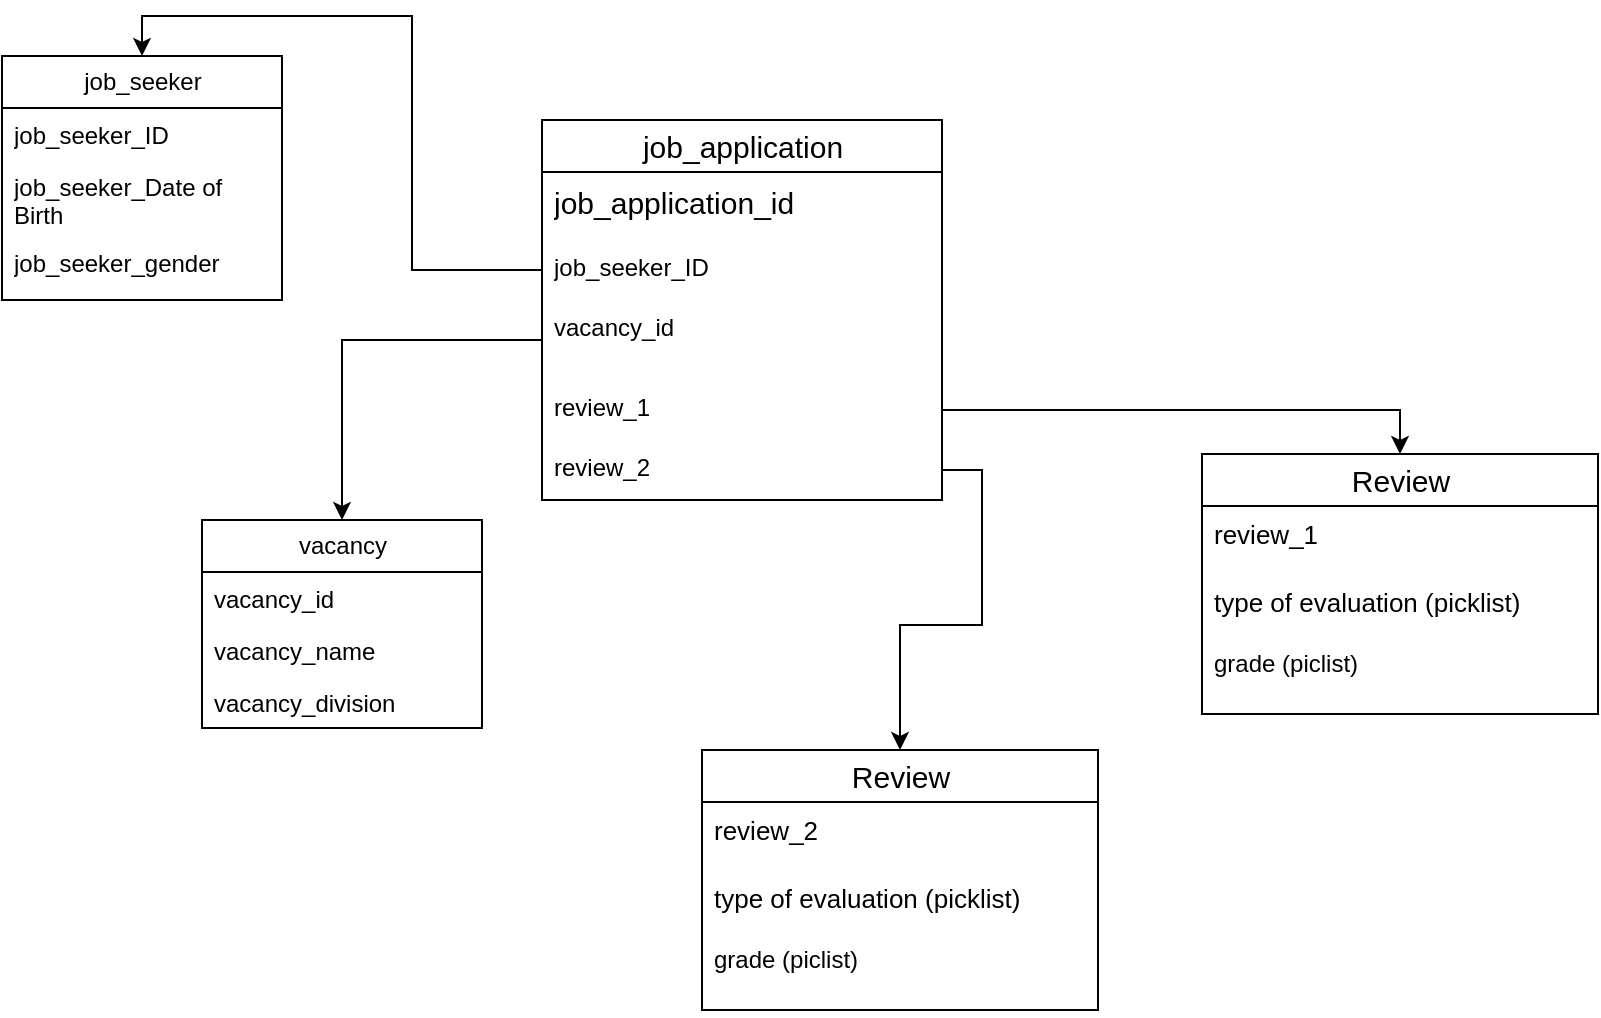 <mxfile version="20.7.4" type="github">
  <diagram id="2GgVIb7Z59eeOR562pFj" name="Страница 1">
    <mxGraphModel dx="1050" dy="549" grid="1" gridSize="10" guides="1" tooltips="1" connect="1" arrows="1" fold="1" page="1" pageScale="1" pageWidth="827" pageHeight="1169" math="0" shadow="0">
      <root>
        <mxCell id="0" />
        <mxCell id="1" parent="0" />
        <mxCell id="G0CQ5FTxM2FuH2LqOnei-1" value="&lt;span style=&quot;&quot;&gt;job_seeker&lt;/span&gt;" style="swimlane;fontStyle=0;childLayout=stackLayout;horizontal=1;startSize=26;fillColor=none;horizontalStack=0;resizeParent=1;resizeParentMax=0;resizeLast=0;collapsible=1;marginBottom=0;html=1;" parent="1" vertex="1">
          <mxGeometry x="20" y="68" width="140" height="122" as="geometry">
            <mxRectangle x="600" y="20" width="100" height="30" as="alternateBounds" />
          </mxGeometry>
        </mxCell>
        <mxCell id="G0CQ5FTxM2FuH2LqOnei-2" value="&lt;span style=&quot;text-align: center;&quot;&gt;job_seeker_&lt;/span&gt;ID" style="text;strokeColor=none;fillColor=none;align=left;verticalAlign=top;spacingLeft=4;spacingRight=4;overflow=hidden;rotatable=0;points=[[0,0.5],[1,0.5]];portConstraint=eastwest;whiteSpace=wrap;html=1;" parent="G0CQ5FTxM2FuH2LqOnei-1" vertex="1">
          <mxGeometry y="26" width="140" height="26" as="geometry" />
        </mxCell>
        <mxCell id="G0CQ5FTxM2FuH2LqOnei-3" value="&lt;span style=&quot;text-align: center;&quot;&gt;job_seeker_&lt;/span&gt;Date of Birth" style="text;strokeColor=none;fillColor=none;align=left;verticalAlign=top;spacingLeft=4;spacingRight=4;overflow=hidden;rotatable=0;points=[[0,0.5],[1,0.5]];portConstraint=eastwest;whiteSpace=wrap;html=1;" parent="G0CQ5FTxM2FuH2LqOnei-1" vertex="1">
          <mxGeometry y="52" width="140" height="38" as="geometry" />
        </mxCell>
        <mxCell id="G0CQ5FTxM2FuH2LqOnei-4" value="&lt;span style=&quot;text-align: center;&quot;&gt;job_seeker_&lt;/span&gt;gender" style="text;strokeColor=none;fillColor=none;align=left;verticalAlign=top;spacingLeft=4;spacingRight=4;overflow=hidden;rotatable=0;points=[[0,0.5],[1,0.5]];portConstraint=eastwest;whiteSpace=wrap;html=1;" parent="G0CQ5FTxM2FuH2LqOnei-1" vertex="1">
          <mxGeometry y="90" width="140" height="32" as="geometry" />
        </mxCell>
        <mxCell id="G0CQ5FTxM2FuH2LqOnei-5" value="&lt;span style=&quot;&quot;&gt;vacancy&lt;/span&gt;" style="swimlane;fontStyle=0;childLayout=stackLayout;horizontal=1;startSize=26;fillColor=none;horizontalStack=0;resizeParent=1;resizeParentMax=0;resizeLast=0;collapsible=1;marginBottom=0;html=1;" parent="1" vertex="1">
          <mxGeometry x="120" y="300" width="140" height="104" as="geometry">
            <mxRectangle x="600" y="20" width="100" height="30" as="alternateBounds" />
          </mxGeometry>
        </mxCell>
        <mxCell id="G0CQ5FTxM2FuH2LqOnei-6" value="vacancy_id&lt;br&gt;" style="text;strokeColor=none;fillColor=none;align=left;verticalAlign=top;spacingLeft=4;spacingRight=4;overflow=hidden;rotatable=0;points=[[0,0.5],[1,0.5]];portConstraint=eastwest;whiteSpace=wrap;html=1;" parent="G0CQ5FTxM2FuH2LqOnei-5" vertex="1">
          <mxGeometry y="26" width="140" height="26" as="geometry" />
        </mxCell>
        <mxCell id="G0CQ5FTxM2FuH2LqOnei-7" value="vacancy_name" style="text;strokeColor=none;fillColor=none;align=left;verticalAlign=top;spacingLeft=4;spacingRight=4;overflow=hidden;rotatable=0;points=[[0,0.5],[1,0.5]];portConstraint=eastwest;whiteSpace=wrap;html=1;" parent="G0CQ5FTxM2FuH2LqOnei-5" vertex="1">
          <mxGeometry y="52" width="140" height="26" as="geometry" />
        </mxCell>
        <mxCell id="G0CQ5FTxM2FuH2LqOnei-8" value="vacancy_division" style="text;strokeColor=none;fillColor=none;align=left;verticalAlign=top;spacingLeft=4;spacingRight=4;overflow=hidden;rotatable=0;points=[[0,0.5],[1,0.5]];portConstraint=eastwest;whiteSpace=wrap;html=1;" parent="G0CQ5FTxM2FuH2LqOnei-5" vertex="1">
          <mxGeometry y="78" width="140" height="26" as="geometry" />
        </mxCell>
        <mxCell id="G0CQ5FTxM2FuH2LqOnei-21" value="&lt;span style=&quot;font-size: 15px; text-align: left;&quot;&gt;Review&lt;/span&gt;" style="swimlane;fontStyle=0;childLayout=stackLayout;horizontal=1;startSize=26;fillColor=none;horizontalStack=0;resizeParent=1;resizeParentMax=0;resizeLast=0;collapsible=1;marginBottom=0;html=1;" parent="1" vertex="1">
          <mxGeometry x="620" y="267" width="198" height="130" as="geometry">
            <mxRectangle x="600" y="20" width="100" height="30" as="alternateBounds" />
          </mxGeometry>
        </mxCell>
        <mxCell id="G0CQ5FTxM2FuH2LqOnei-22" value="&lt;font style=&quot;font-size: 13px;&quot;&gt;review_1&lt;br&gt;&lt;/font&gt;" style="text;strokeColor=none;fillColor=none;align=left;verticalAlign=top;spacingLeft=4;spacingRight=4;overflow=hidden;rotatable=0;points=[[0,0.5],[1,0.5]];portConstraint=eastwest;whiteSpace=wrap;html=1;" parent="G0CQ5FTxM2FuH2LqOnei-21" vertex="1">
          <mxGeometry y="26" width="198" height="34" as="geometry" />
        </mxCell>
        <mxCell id="G0CQ5FTxM2FuH2LqOnei-24" value="&lt;span style=&quot;font-size: 13px;&quot;&gt;type of evaluation (picklist)&lt;br&gt;&lt;br&gt;&lt;/span&gt;grade (piclist)&lt;br&gt;&lt;br&gt;" style="text;strokeColor=none;fillColor=none;align=left;verticalAlign=top;spacingLeft=4;spacingRight=4;overflow=hidden;rotatable=0;points=[[0,0.5],[1,0.5]];portConstraint=eastwest;whiteSpace=wrap;html=1;" parent="G0CQ5FTxM2FuH2LqOnei-21" vertex="1">
          <mxGeometry y="60" width="198" height="70" as="geometry" />
        </mxCell>
        <mxCell id="NOUBhcti9egwsq5UQ4Ih-1" value="&lt;div style=&quot;text-align: left;&quot;&gt;&lt;span style=&quot;background-color: initial; font-size: 15px;&quot;&gt;job_application&lt;/span&gt;&lt;/div&gt;" style="swimlane;fontStyle=0;childLayout=stackLayout;horizontal=1;startSize=26;fillColor=none;horizontalStack=0;resizeParent=1;resizeParentMax=0;resizeLast=0;collapsible=1;marginBottom=0;html=1;" parent="1" vertex="1">
          <mxGeometry x="290" y="100" width="200" height="190" as="geometry">
            <mxRectangle x="280" y="100" width="100" height="30" as="alternateBounds" />
          </mxGeometry>
        </mxCell>
        <mxCell id="NOUBhcti9egwsq5UQ4Ih-2" value="&lt;font style=&quot;font-size: 13px;&quot;&gt;&lt;span style=&quot;font-size: 15px;&quot;&gt;job_application_id&lt;/span&gt;&lt;br&gt;&lt;/font&gt;" style="text;strokeColor=none;fillColor=none;align=left;verticalAlign=top;spacingLeft=4;spacingRight=4;overflow=hidden;rotatable=0;points=[[0,0.5],[1,0.5]];portConstraint=eastwest;whiteSpace=wrap;html=1;" parent="NOUBhcti9egwsq5UQ4Ih-1" vertex="1">
          <mxGeometry y="26" width="200" height="34" as="geometry" />
        </mxCell>
        <mxCell id="NOUBhcti9egwsq5UQ4Ih-3" value="&lt;span style=&quot;border-color: var(--border-color); text-align: center;&quot;&gt;job_seeker_&lt;/span&gt;ID" style="text;strokeColor=none;fillColor=none;align=left;verticalAlign=top;spacingLeft=4;spacingRight=4;overflow=hidden;rotatable=0;points=[[0,0.5],[1,0.5]];portConstraint=eastwest;whiteSpace=wrap;html=1;" parent="NOUBhcti9egwsq5UQ4Ih-1" vertex="1">
          <mxGeometry y="60" width="200" height="30" as="geometry" />
        </mxCell>
        <mxCell id="Ir_fAuo7hIT-dw_dm3xQ-4" value="vacancy_id" style="text;strokeColor=none;fillColor=none;align=left;verticalAlign=top;spacingLeft=4;spacingRight=4;overflow=hidden;rotatable=0;points=[[0,0.5],[1,0.5]];portConstraint=eastwest;whiteSpace=wrap;html=1;" parent="NOUBhcti9egwsq5UQ4Ih-1" vertex="1">
          <mxGeometry y="90" width="200" height="40" as="geometry" />
        </mxCell>
        <mxCell id="NOUBhcti9egwsq5UQ4Ih-4" value="review_1" style="text;strokeColor=none;fillColor=none;align=left;verticalAlign=top;spacingLeft=4;spacingRight=4;overflow=hidden;rotatable=0;points=[[0,0.5],[1,0.5]];portConstraint=eastwest;whiteSpace=wrap;html=1;" parent="NOUBhcti9egwsq5UQ4Ih-1" vertex="1">
          <mxGeometry y="130" width="200" height="30" as="geometry" />
        </mxCell>
        <mxCell id="4oIiXmmQZmdWy_e-EyK7-1" value="review_2" style="text;strokeColor=none;fillColor=none;align=left;verticalAlign=top;spacingLeft=4;spacingRight=4;overflow=hidden;rotatable=0;points=[[0,0.5],[1,0.5]];portConstraint=eastwest;whiteSpace=wrap;html=1;" vertex="1" parent="NOUBhcti9egwsq5UQ4Ih-1">
          <mxGeometry y="160" width="200" height="30" as="geometry" />
        </mxCell>
        <mxCell id="Ir_fAuo7hIT-dw_dm3xQ-5" style="edgeStyle=orthogonalEdgeStyle;rounded=0;orthogonalLoop=1;jettySize=auto;html=1;entryX=0.5;entryY=0;entryDx=0;entryDy=0;" parent="1" source="Ir_fAuo7hIT-dw_dm3xQ-4" target="G0CQ5FTxM2FuH2LqOnei-5" edge="1">
          <mxGeometry relative="1" as="geometry" />
        </mxCell>
        <mxCell id="Ir_fAuo7hIT-dw_dm3xQ-6" style="edgeStyle=orthogonalEdgeStyle;rounded=0;orthogonalLoop=1;jettySize=auto;html=1;entryX=0.5;entryY=0;entryDx=0;entryDy=0;" parent="1" source="NOUBhcti9egwsq5UQ4Ih-3" target="G0CQ5FTxM2FuH2LqOnei-1" edge="1">
          <mxGeometry relative="1" as="geometry" />
        </mxCell>
        <mxCell id="Ir_fAuo7hIT-dw_dm3xQ-7" style="edgeStyle=orthogonalEdgeStyle;rounded=0;orthogonalLoop=1;jettySize=auto;html=1;entryX=0.5;entryY=0;entryDx=0;entryDy=0;" parent="1" source="NOUBhcti9egwsq5UQ4Ih-4" target="G0CQ5FTxM2FuH2LqOnei-21" edge="1">
          <mxGeometry relative="1" as="geometry" />
        </mxCell>
        <mxCell id="4oIiXmmQZmdWy_e-EyK7-2" value="&lt;span style=&quot;font-size: 15px; text-align: left;&quot;&gt;Review&lt;/span&gt;" style="swimlane;fontStyle=0;childLayout=stackLayout;horizontal=1;startSize=26;fillColor=none;horizontalStack=0;resizeParent=1;resizeParentMax=0;resizeLast=0;collapsible=1;marginBottom=0;html=1;" vertex="1" parent="1">
          <mxGeometry x="370" y="415" width="198" height="130" as="geometry">
            <mxRectangle x="600" y="20" width="100" height="30" as="alternateBounds" />
          </mxGeometry>
        </mxCell>
        <mxCell id="4oIiXmmQZmdWy_e-EyK7-3" value="&lt;font style=&quot;font-size: 13px;&quot;&gt;review_2&lt;br&gt;&lt;/font&gt;" style="text;strokeColor=none;fillColor=none;align=left;verticalAlign=top;spacingLeft=4;spacingRight=4;overflow=hidden;rotatable=0;points=[[0,0.5],[1,0.5]];portConstraint=eastwest;whiteSpace=wrap;html=1;" vertex="1" parent="4oIiXmmQZmdWy_e-EyK7-2">
          <mxGeometry y="26" width="198" height="34" as="geometry" />
        </mxCell>
        <mxCell id="4oIiXmmQZmdWy_e-EyK7-4" value="&lt;span style=&quot;font-size: 13px;&quot;&gt;type of evaluation (picklist)&lt;br&gt;&lt;br&gt;&lt;/span&gt;grade (piclist)&lt;br&gt;&lt;br&gt;" style="text;strokeColor=none;fillColor=none;align=left;verticalAlign=top;spacingLeft=4;spacingRight=4;overflow=hidden;rotatable=0;points=[[0,0.5],[1,0.5]];portConstraint=eastwest;whiteSpace=wrap;html=1;" vertex="1" parent="4oIiXmmQZmdWy_e-EyK7-2">
          <mxGeometry y="60" width="198" height="70" as="geometry" />
        </mxCell>
        <mxCell id="4oIiXmmQZmdWy_e-EyK7-6" style="edgeStyle=orthogonalEdgeStyle;rounded=0;orthogonalLoop=1;jettySize=auto;html=1;entryX=0.5;entryY=0;entryDx=0;entryDy=0;" edge="1" parent="1" source="4oIiXmmQZmdWy_e-EyK7-1" target="4oIiXmmQZmdWy_e-EyK7-2">
          <mxGeometry relative="1" as="geometry" />
        </mxCell>
      </root>
    </mxGraphModel>
  </diagram>
</mxfile>
